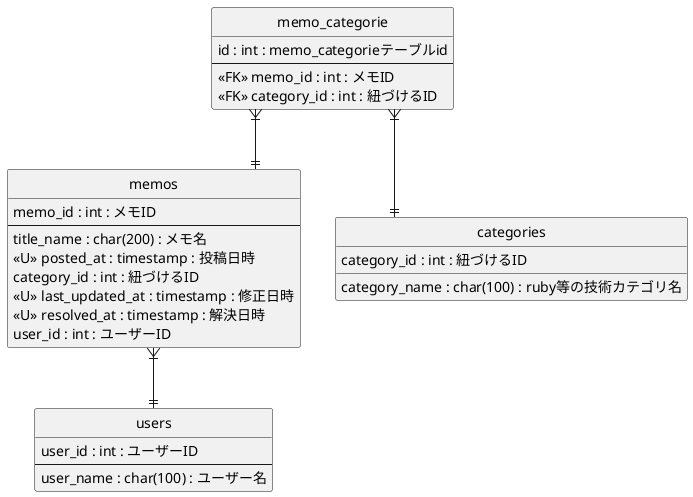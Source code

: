 ' 表記ルール
' 頭には主キーを記載し -- で区切る
' <<FK>> 外部キー
' <<U>> ユニークキー
' カラム名 : 型 : 説明 を書く
' * 表示修飾子は必須属性を表します。 空白を1文字後ろに入れることで、強調{**}と解釈されることを防ぐと良いでしょう:


@startuml Tmatter
hide circle
hide empty members
skinparam linetype ortho

entity memos {
    memo_id : int : メモID
    --
    title_name : char(200) : メモ名
    <<U>> posted_at : timestamp : 投稿日時
    category_id : int : 紐づけるID
    <<U>> last_updated_at : timestamp : 修正日時
    <<U>> resolved_at : timestamp : 解決日時
    user_id : int : ユーザーID
}

entity users {
    user_id : int : ユーザーID
    --
    user_name : char(100) : ユーザー名
}

entity memo_categorie {
    id : int : memo_categorieテーブルid
    --
    <<FK>> memo_id : int : メモID
    <<FK>> category_id : int : 紐づけるID
}

entity categories {
    category_id : int : 紐づけるID
    category_name : char(100) : ruby等の技術カテゴリ名
}

memo_categorie }|--|| memos
memo_categorie }|--|| categories
memos }|--|| users
@endumls